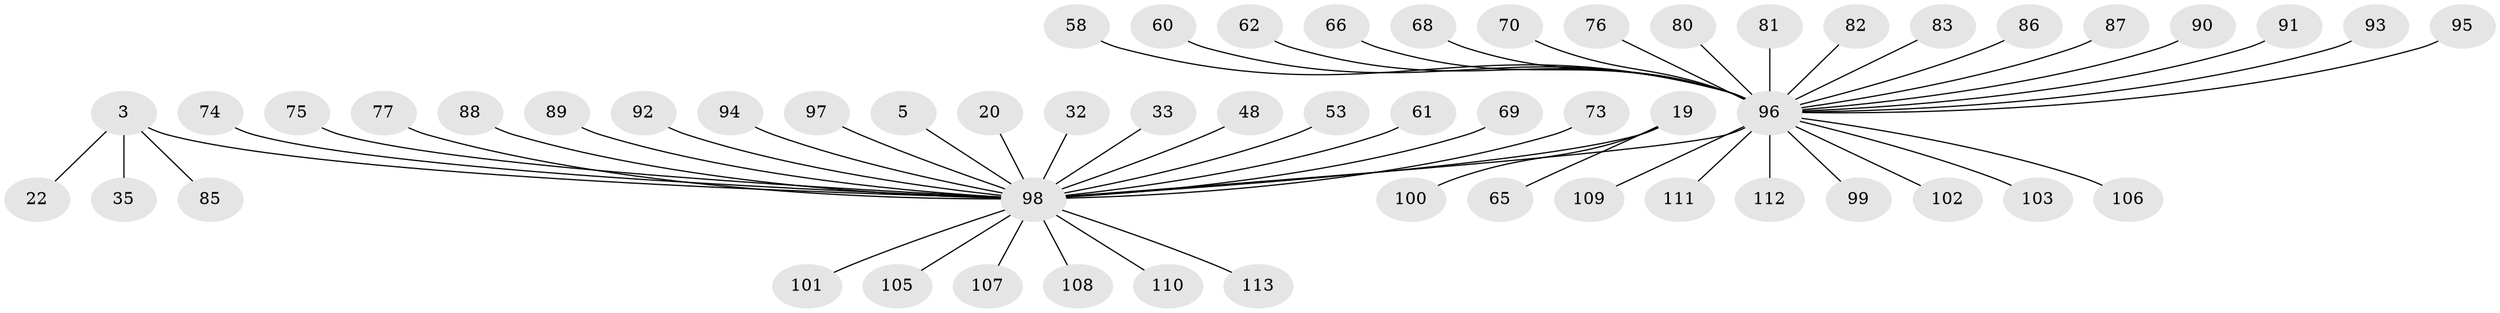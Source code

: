 // original degree distribution, {20: 0.008849557522123894, 5: 0.02654867256637168, 14: 0.008849557522123894, 1: 0.6637168141592921, 3: 0.035398230088495575, 4: 0.08849557522123894, 8: 0.017699115044247787, 6: 0.008849557522123894, 11: 0.008849557522123894, 2: 0.12389380530973451, 7: 0.008849557522123894}
// Generated by graph-tools (version 1.1) at 2025/48/03/09/25 04:48:19]
// undirected, 56 vertices, 55 edges
graph export_dot {
graph [start="1"]
  node [color=gray90,style=filled];
  3;
  5;
  19;
  20;
  22;
  32;
  33;
  35;
  48;
  53;
  58;
  60;
  61;
  62;
  65;
  66;
  68;
  69;
  70 [super="+55"];
  73;
  74;
  75;
  76;
  77;
  80;
  81 [super="+67"];
  82;
  83;
  85;
  86;
  87;
  88 [super="+40+84"];
  89;
  90;
  91;
  92;
  93;
  94;
  95;
  96 [super="+44+56+72+52+38+63+64+25+50+57"];
  97 [super="+36+45+51+59"];
  98 [super="+39+42+49+71+4"];
  99;
  100;
  101 [super="+18"];
  102;
  103;
  105 [super="+104"];
  106;
  107 [super="+7+46+47"];
  108;
  109;
  110;
  111;
  112 [super="+78"];
  113 [super="+10+28+41+54"];
  3 -- 22;
  3 -- 35;
  3 -- 85;
  3 -- 98 [weight=2];
  5 -- 98;
  19 -- 65;
  19 -- 100;
  19 -- 98 [weight=3];
  20 -- 98;
  32 -- 98;
  33 -- 98;
  48 -- 98;
  53 -- 98;
  58 -- 96;
  60 -- 96;
  61 -- 98;
  62 -- 96;
  66 -- 96;
  68 -- 96;
  69 -- 98;
  70 -- 96;
  73 -- 98;
  74 -- 98 [weight=2];
  75 -- 98;
  76 -- 96;
  77 -- 98;
  80 -- 96;
  81 -- 96;
  82 -- 96;
  83 -- 96;
  86 -- 96;
  87 -- 96;
  88 -- 98;
  89 -- 98;
  90 -- 96;
  91 -- 96;
  92 -- 98;
  93 -- 96;
  94 -- 98;
  95 -- 96;
  96 -- 102;
  96 -- 109;
  96 -- 99;
  96 -- 103;
  96 -- 106;
  96 -- 111;
  96 -- 98 [weight=3];
  96 -- 112;
  97 -- 98;
  98 -- 110;
  98 -- 101;
  98 -- 107;
  98 -- 108;
  98 -- 113;
  98 -- 105;
}
